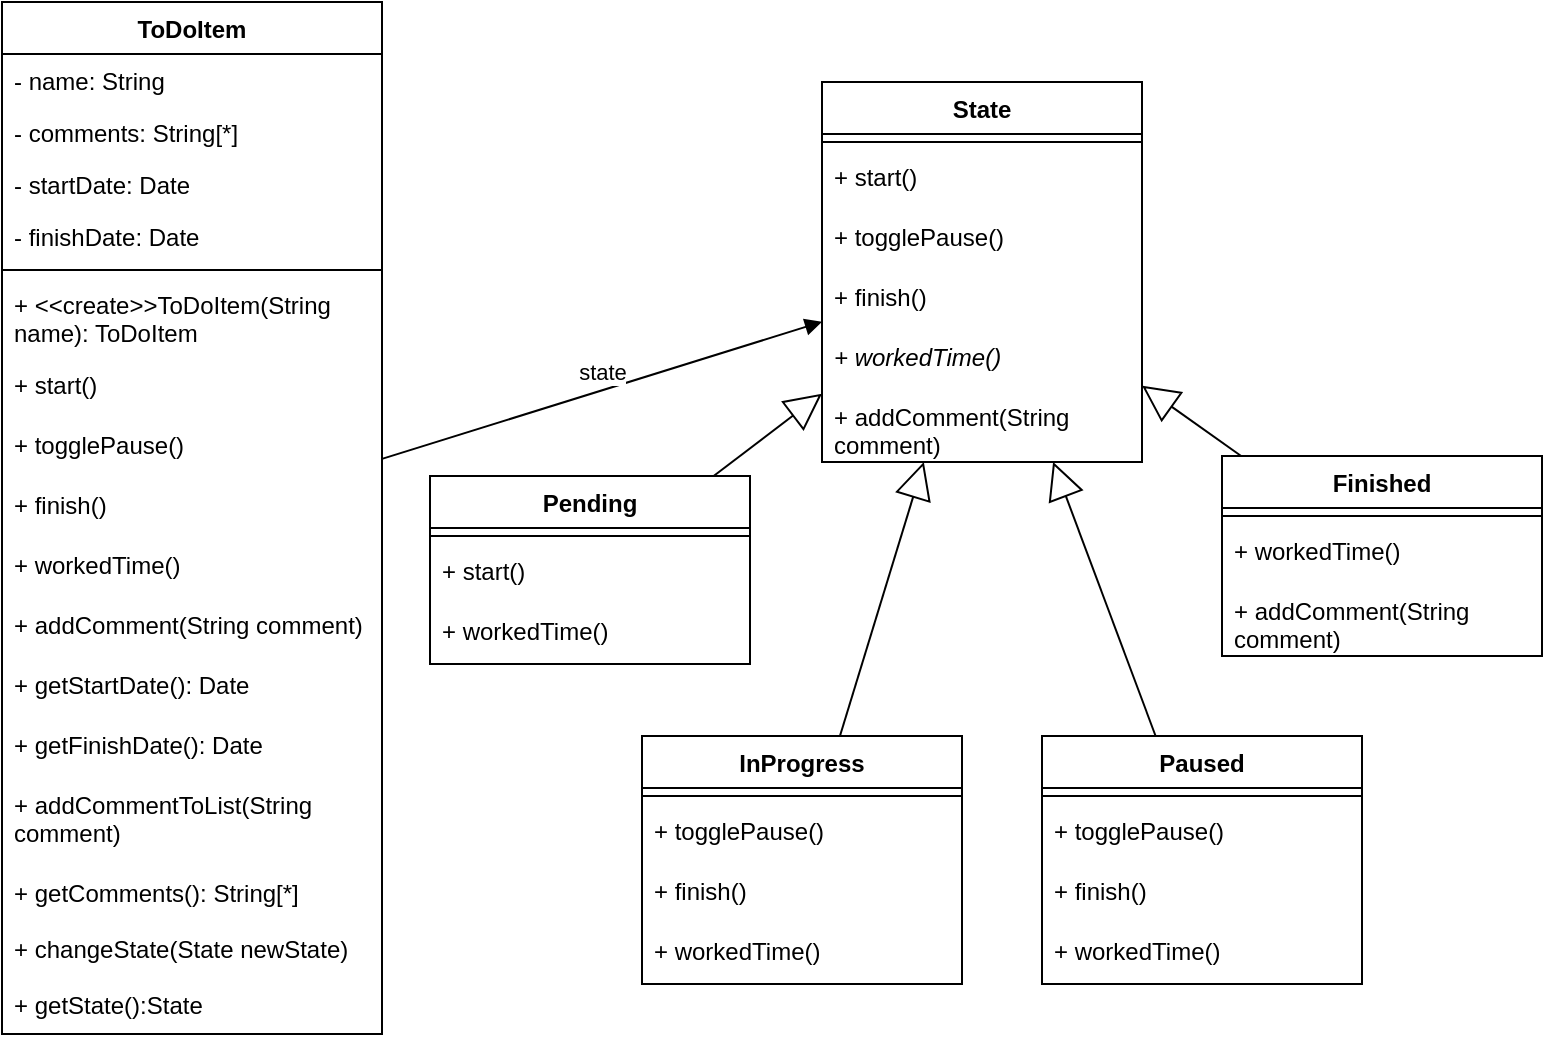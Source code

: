 <mxfile version="27.0.6">
  <diagram name="Página-1" id="-gykCJQkSSHHTdjsxvW-">
    <mxGraphModel dx="1830" dy="764" grid="1" gridSize="10" guides="1" tooltips="1" connect="1" arrows="1" fold="1" page="1" pageScale="1" pageWidth="827" pageHeight="1169" math="0" shadow="0">
      <root>
        <mxCell id="0" />
        <mxCell id="1" parent="0" />
        <mxCell id="iUoO3dWJf7c5NOuBx22D-1" value="ToDoItem" style="swimlane;fontStyle=1;align=center;verticalAlign=top;childLayout=stackLayout;horizontal=1;startSize=26;horizontalStack=0;resizeParent=1;resizeParentMax=0;resizeLast=0;collapsible=1;marginBottom=0;whiteSpace=wrap;html=1;" parent="1" vertex="1">
          <mxGeometry x="40" y="40" width="190" height="516" as="geometry" />
        </mxCell>
        <mxCell id="iUoO3dWJf7c5NOuBx22D-2" value="- name: String" style="text;strokeColor=none;fillColor=none;align=left;verticalAlign=top;spacingLeft=4;spacingRight=4;overflow=hidden;rotatable=0;points=[[0,0.5],[1,0.5]];portConstraint=eastwest;whiteSpace=wrap;html=1;" parent="iUoO3dWJf7c5NOuBx22D-1" vertex="1">
          <mxGeometry y="26" width="190" height="26" as="geometry" />
        </mxCell>
        <mxCell id="iUoO3dWJf7c5NOuBx22D-40" value="- comments: String[*]" style="text;strokeColor=none;fillColor=none;align=left;verticalAlign=top;spacingLeft=4;spacingRight=4;overflow=hidden;rotatable=0;points=[[0,0.5],[1,0.5]];portConstraint=eastwest;whiteSpace=wrap;html=1;" parent="iUoO3dWJf7c5NOuBx22D-1" vertex="1">
          <mxGeometry y="52" width="190" height="26" as="geometry" />
        </mxCell>
        <mxCell id="surhcSrtzf1Sx0BjYbSu-7" value="- startDate: Date" style="text;strokeColor=none;fillColor=none;align=left;verticalAlign=top;spacingLeft=4;spacingRight=4;overflow=hidden;rotatable=0;points=[[0,0.5],[1,0.5]];portConstraint=eastwest;whiteSpace=wrap;html=1;" vertex="1" parent="iUoO3dWJf7c5NOuBx22D-1">
          <mxGeometry y="78" width="190" height="26" as="geometry" />
        </mxCell>
        <mxCell id="surhcSrtzf1Sx0BjYbSu-8" value="- finishDate: Date" style="text;strokeColor=none;fillColor=none;align=left;verticalAlign=top;spacingLeft=4;spacingRight=4;overflow=hidden;rotatable=0;points=[[0,0.5],[1,0.5]];portConstraint=eastwest;whiteSpace=wrap;html=1;" vertex="1" parent="iUoO3dWJf7c5NOuBx22D-1">
          <mxGeometry y="104" width="190" height="26" as="geometry" />
        </mxCell>
        <mxCell id="iUoO3dWJf7c5NOuBx22D-3" value="" style="line;strokeWidth=1;fillColor=none;align=left;verticalAlign=middle;spacingTop=-1;spacingLeft=3;spacingRight=3;rotatable=0;labelPosition=right;points=[];portConstraint=eastwest;strokeColor=inherit;" parent="iUoO3dWJf7c5NOuBx22D-1" vertex="1">
          <mxGeometry y="130" width="190" height="8" as="geometry" />
        </mxCell>
        <mxCell id="iUoO3dWJf7c5NOuBx22D-4" value="+ &amp;lt;&amp;lt;create&amp;gt;&amp;gt;ToDoItem(String name): ToDoItem" style="text;strokeColor=none;fillColor=none;align=left;verticalAlign=top;spacingLeft=4;spacingRight=4;overflow=hidden;rotatable=0;points=[[0,0.5],[1,0.5]];portConstraint=eastwest;whiteSpace=wrap;html=1;" parent="iUoO3dWJf7c5NOuBx22D-1" vertex="1">
          <mxGeometry y="138" width="190" height="40" as="geometry" />
        </mxCell>
        <mxCell id="iUoO3dWJf7c5NOuBx22D-6" value="+ start()" style="text;strokeColor=none;fillColor=none;align=left;verticalAlign=top;spacingLeft=4;spacingRight=4;overflow=hidden;rotatable=0;points=[[0,0.5],[1,0.5]];portConstraint=eastwest;whiteSpace=wrap;html=1;" parent="iUoO3dWJf7c5NOuBx22D-1" vertex="1">
          <mxGeometry y="178" width="190" height="30" as="geometry" />
        </mxCell>
        <mxCell id="iUoO3dWJf7c5NOuBx22D-8" value="+ togglePause()" style="text;strokeColor=none;fillColor=none;align=left;verticalAlign=top;spacingLeft=4;spacingRight=4;overflow=hidden;rotatable=0;points=[[0,0.5],[1,0.5]];portConstraint=eastwest;whiteSpace=wrap;html=1;" parent="iUoO3dWJf7c5NOuBx22D-1" vertex="1">
          <mxGeometry y="208" width="190" height="30" as="geometry" />
        </mxCell>
        <mxCell id="iUoO3dWJf7c5NOuBx22D-9" value="+ finish()" style="text;strokeColor=none;fillColor=none;align=left;verticalAlign=top;spacingLeft=4;spacingRight=4;overflow=hidden;rotatable=0;points=[[0,0.5],[1,0.5]];portConstraint=eastwest;whiteSpace=wrap;html=1;" parent="iUoO3dWJf7c5NOuBx22D-1" vertex="1">
          <mxGeometry y="238" width="190" height="30" as="geometry" />
        </mxCell>
        <mxCell id="iUoO3dWJf7c5NOuBx22D-7" value="+ workedTime()" style="text;strokeColor=none;fillColor=none;align=left;verticalAlign=top;spacingLeft=4;spacingRight=4;overflow=hidden;rotatable=0;points=[[0,0.5],[1,0.5]];portConstraint=eastwest;whiteSpace=wrap;html=1;" parent="iUoO3dWJf7c5NOuBx22D-1" vertex="1">
          <mxGeometry y="268" width="190" height="30" as="geometry" />
        </mxCell>
        <mxCell id="surhcSrtzf1Sx0BjYbSu-5" value="+ addComment(String comment)" style="text;strokeColor=none;fillColor=none;align=left;verticalAlign=top;spacingLeft=4;spacingRight=4;overflow=hidden;rotatable=0;points=[[0,0.5],[1,0.5]];portConstraint=eastwest;whiteSpace=wrap;html=1;" vertex="1" parent="iUoO3dWJf7c5NOuBx22D-1">
          <mxGeometry y="298" width="190" height="30" as="geometry" />
        </mxCell>
        <mxCell id="iUoO3dWJf7c5NOuBx22D-10" value="+ getStartDate(): Date" style="text;strokeColor=none;fillColor=none;align=left;verticalAlign=top;spacingLeft=4;spacingRight=4;overflow=hidden;rotatable=0;points=[[0,0.5],[1,0.5]];portConstraint=eastwest;whiteSpace=wrap;html=1;" parent="iUoO3dWJf7c5NOuBx22D-1" vertex="1">
          <mxGeometry y="328" width="190" height="30" as="geometry" />
        </mxCell>
        <mxCell id="surhcSrtzf1Sx0BjYbSu-6" value="+ getFinishDate(): Date" style="text;strokeColor=none;fillColor=none;align=left;verticalAlign=top;spacingLeft=4;spacingRight=4;overflow=hidden;rotatable=0;points=[[0,0.5],[1,0.5]];portConstraint=eastwest;whiteSpace=wrap;html=1;" vertex="1" parent="iUoO3dWJf7c5NOuBx22D-1">
          <mxGeometry y="358" width="190" height="30" as="geometry" />
        </mxCell>
        <mxCell id="surhcSrtzf1Sx0BjYbSu-3" value="+ addCommentToList(String comment)" style="text;strokeColor=none;fillColor=none;align=left;verticalAlign=top;spacingLeft=4;spacingRight=4;overflow=hidden;rotatable=0;points=[[0,0.5],[1,0.5]];portConstraint=eastwest;whiteSpace=wrap;html=1;" vertex="1" parent="iUoO3dWJf7c5NOuBx22D-1">
          <mxGeometry y="388" width="190" height="44" as="geometry" />
        </mxCell>
        <mxCell id="surhcSrtzf1Sx0BjYbSu-10" value="+ getComments(): String[*]" style="text;strokeColor=none;fillColor=none;align=left;verticalAlign=top;spacingLeft=4;spacingRight=4;overflow=hidden;rotatable=0;points=[[0,0.5],[1,0.5]];portConstraint=eastwest;whiteSpace=wrap;html=1;" vertex="1" parent="iUoO3dWJf7c5NOuBx22D-1">
          <mxGeometry y="432" width="190" height="28" as="geometry" />
        </mxCell>
        <mxCell id="surhcSrtzf1Sx0BjYbSu-4" value="+ changeState(State newState)" style="text;strokeColor=none;fillColor=none;align=left;verticalAlign=top;spacingLeft=4;spacingRight=4;overflow=hidden;rotatable=0;points=[[0,0.5],[1,0.5]];portConstraint=eastwest;whiteSpace=wrap;html=1;" vertex="1" parent="iUoO3dWJf7c5NOuBx22D-1">
          <mxGeometry y="460" width="190" height="28" as="geometry" />
        </mxCell>
        <mxCell id="surhcSrtzf1Sx0BjYbSu-9" value="+ getState():State" style="text;strokeColor=none;fillColor=none;align=left;verticalAlign=top;spacingLeft=4;spacingRight=4;overflow=hidden;rotatable=0;points=[[0,0.5],[1,0.5]];portConstraint=eastwest;whiteSpace=wrap;html=1;" vertex="1" parent="iUoO3dWJf7c5NOuBx22D-1">
          <mxGeometry y="488" width="190" height="28" as="geometry" />
        </mxCell>
        <mxCell id="iUoO3dWJf7c5NOuBx22D-15" value="Pending" style="swimlane;fontStyle=1;align=center;verticalAlign=top;childLayout=stackLayout;horizontal=1;startSize=26;horizontalStack=0;resizeParent=1;resizeParentMax=0;resizeLast=0;collapsible=1;marginBottom=0;whiteSpace=wrap;html=1;" parent="1" vertex="1">
          <mxGeometry x="254" y="277" width="160" height="94" as="geometry" />
        </mxCell>
        <mxCell id="iUoO3dWJf7c5NOuBx22D-17" value="" style="line;strokeWidth=1;fillColor=none;align=left;verticalAlign=middle;spacingTop=-1;spacingLeft=3;spacingRight=3;rotatable=0;labelPosition=right;points=[];portConstraint=eastwest;strokeColor=inherit;" parent="iUoO3dWJf7c5NOuBx22D-15" vertex="1">
          <mxGeometry y="26" width="160" height="8" as="geometry" />
        </mxCell>
        <mxCell id="iUoO3dWJf7c5NOuBx22D-46" value="+ start()" style="text;strokeColor=none;fillColor=none;align=left;verticalAlign=top;spacingLeft=4;spacingRight=4;overflow=hidden;rotatable=0;points=[[0,0.5],[1,0.5]];portConstraint=eastwest;whiteSpace=wrap;html=1;" parent="iUoO3dWJf7c5NOuBx22D-15" vertex="1">
          <mxGeometry y="34" width="160" height="30" as="geometry" />
        </mxCell>
        <mxCell id="iUoO3dWJf7c5NOuBx22D-49" value="+ workedTime()" style="text;strokeColor=none;fillColor=none;align=left;verticalAlign=top;spacingLeft=4;spacingRight=4;overflow=hidden;rotatable=0;points=[[0,0.5],[1,0.5]];portConstraint=eastwest;whiteSpace=wrap;html=1;" parent="iUoO3dWJf7c5NOuBx22D-15" vertex="1">
          <mxGeometry y="64" width="160" height="30" as="geometry" />
        </mxCell>
        <mxCell id="iUoO3dWJf7c5NOuBx22D-19" value="InProgress" style="swimlane;fontStyle=1;align=center;verticalAlign=top;childLayout=stackLayout;horizontal=1;startSize=26;horizontalStack=0;resizeParent=1;resizeParentMax=0;resizeLast=0;collapsible=1;marginBottom=0;whiteSpace=wrap;html=1;" parent="1" vertex="1">
          <mxGeometry x="360" y="407" width="160" height="124" as="geometry" />
        </mxCell>
        <mxCell id="iUoO3dWJf7c5NOuBx22D-21" value="" style="line;strokeWidth=1;fillColor=none;align=left;verticalAlign=middle;spacingTop=-1;spacingLeft=3;spacingRight=3;rotatable=0;labelPosition=right;points=[];portConstraint=eastwest;strokeColor=inherit;" parent="iUoO3dWJf7c5NOuBx22D-19" vertex="1">
          <mxGeometry y="26" width="160" height="8" as="geometry" />
        </mxCell>
        <mxCell id="surhcSrtzf1Sx0BjYbSu-11" value="+ togglePause()" style="text;strokeColor=none;fillColor=none;align=left;verticalAlign=top;spacingLeft=4;spacingRight=4;overflow=hidden;rotatable=0;points=[[0,0.5],[1,0.5]];portConstraint=eastwest;whiteSpace=wrap;html=1;" vertex="1" parent="iUoO3dWJf7c5NOuBx22D-19">
          <mxGeometry y="34" width="160" height="30" as="geometry" />
        </mxCell>
        <mxCell id="iUoO3dWJf7c5NOuBx22D-58" value="+ finish()" style="text;strokeColor=none;fillColor=none;align=left;verticalAlign=top;spacingLeft=4;spacingRight=4;overflow=hidden;rotatable=0;points=[[0,0.5],[1,0.5]];portConstraint=eastwest;whiteSpace=wrap;html=1;" parent="iUoO3dWJf7c5NOuBx22D-19" vertex="1">
          <mxGeometry y="64" width="160" height="30" as="geometry" />
        </mxCell>
        <mxCell id="surhcSrtzf1Sx0BjYbSu-12" value="+ workedTime()" style="text;strokeColor=none;fillColor=none;align=left;verticalAlign=top;spacingLeft=4;spacingRight=4;overflow=hidden;rotatable=0;points=[[0,0.5],[1,0.5]];portConstraint=eastwest;whiteSpace=wrap;html=1;" vertex="1" parent="iUoO3dWJf7c5NOuBx22D-19">
          <mxGeometry y="94" width="160" height="30" as="geometry" />
        </mxCell>
        <mxCell id="iUoO3dWJf7c5NOuBx22D-23" value="Paused" style="swimlane;fontStyle=1;align=center;verticalAlign=top;childLayout=stackLayout;horizontal=1;startSize=26;horizontalStack=0;resizeParent=1;resizeParentMax=0;resizeLast=0;collapsible=1;marginBottom=0;whiteSpace=wrap;html=1;" parent="1" vertex="1">
          <mxGeometry x="560" y="407" width="160" height="124" as="geometry" />
        </mxCell>
        <mxCell id="iUoO3dWJf7c5NOuBx22D-25" value="" style="line;strokeWidth=1;fillColor=none;align=left;verticalAlign=middle;spacingTop=-1;spacingLeft=3;spacingRight=3;rotatable=0;labelPosition=right;points=[];portConstraint=eastwest;strokeColor=inherit;" parent="iUoO3dWJf7c5NOuBx22D-23" vertex="1">
          <mxGeometry y="26" width="160" height="8" as="geometry" />
        </mxCell>
        <mxCell id="iUoO3dWJf7c5NOuBx22D-62" value="+ togglePause()" style="text;strokeColor=none;fillColor=none;align=left;verticalAlign=top;spacingLeft=4;spacingRight=4;overflow=hidden;rotatable=0;points=[[0,0.5],[1,0.5]];portConstraint=eastwest;whiteSpace=wrap;html=1;" parent="iUoO3dWJf7c5NOuBx22D-23" vertex="1">
          <mxGeometry y="34" width="160" height="30" as="geometry" />
        </mxCell>
        <mxCell id="iUoO3dWJf7c5NOuBx22D-63" value="+ finish()" style="text;strokeColor=none;fillColor=none;align=left;verticalAlign=top;spacingLeft=4;spacingRight=4;overflow=hidden;rotatable=0;points=[[0,0.5],[1,0.5]];portConstraint=eastwest;whiteSpace=wrap;html=1;" parent="iUoO3dWJf7c5NOuBx22D-23" vertex="1">
          <mxGeometry y="64" width="160" height="30" as="geometry" />
        </mxCell>
        <mxCell id="surhcSrtzf1Sx0BjYbSu-13" value="+ workedTime()" style="text;strokeColor=none;fillColor=none;align=left;verticalAlign=top;spacingLeft=4;spacingRight=4;overflow=hidden;rotatable=0;points=[[0,0.5],[1,0.5]];portConstraint=eastwest;whiteSpace=wrap;html=1;" vertex="1" parent="iUoO3dWJf7c5NOuBx22D-23">
          <mxGeometry y="94" width="160" height="30" as="geometry" />
        </mxCell>
        <mxCell id="iUoO3dWJf7c5NOuBx22D-27" value="Finished" style="swimlane;fontStyle=1;align=center;verticalAlign=top;childLayout=stackLayout;horizontal=1;startSize=26;horizontalStack=0;resizeParent=1;resizeParentMax=0;resizeLast=0;collapsible=1;marginBottom=0;whiteSpace=wrap;html=1;" parent="1" vertex="1">
          <mxGeometry x="650" y="267" width="160" height="100" as="geometry" />
        </mxCell>
        <mxCell id="iUoO3dWJf7c5NOuBx22D-29" value="" style="line;strokeWidth=1;fillColor=none;align=left;verticalAlign=middle;spacingTop=-1;spacingLeft=3;spacingRight=3;rotatable=0;labelPosition=right;points=[];portConstraint=eastwest;strokeColor=inherit;" parent="iUoO3dWJf7c5NOuBx22D-27" vertex="1">
          <mxGeometry y="26" width="160" height="8" as="geometry" />
        </mxCell>
        <mxCell id="iUoO3dWJf7c5NOuBx22D-68" value="+ workedTime()" style="text;strokeColor=none;fillColor=none;align=left;verticalAlign=top;spacingLeft=4;spacingRight=4;overflow=hidden;rotatable=0;points=[[0,0.5],[1,0.5]];portConstraint=eastwest;whiteSpace=wrap;html=1;" parent="iUoO3dWJf7c5NOuBx22D-27" vertex="1">
          <mxGeometry y="34" width="160" height="30" as="geometry" />
        </mxCell>
        <mxCell id="surhcSrtzf1Sx0BjYbSu-2" value="+ addComment(String comment)" style="text;strokeColor=none;fillColor=none;align=left;verticalAlign=top;spacingLeft=4;spacingRight=4;overflow=hidden;rotatable=0;points=[[0,0.5],[1,0.5]];portConstraint=eastwest;whiteSpace=wrap;html=1;" vertex="1" parent="iUoO3dWJf7c5NOuBx22D-27">
          <mxGeometry y="64" width="160" height="36" as="geometry" />
        </mxCell>
        <mxCell id="iUoO3dWJf7c5NOuBx22D-31" value="State" style="swimlane;fontStyle=1;align=center;verticalAlign=top;childLayout=stackLayout;horizontal=1;startSize=26;horizontalStack=0;resizeParent=1;resizeParentMax=0;resizeLast=0;collapsible=1;marginBottom=0;whiteSpace=wrap;html=1;" parent="1" vertex="1">
          <mxGeometry x="450" y="80" width="160" height="190" as="geometry" />
        </mxCell>
        <mxCell id="iUoO3dWJf7c5NOuBx22D-33" value="" style="line;strokeWidth=1;fillColor=none;align=left;verticalAlign=middle;spacingTop=-1;spacingLeft=3;spacingRight=3;rotatable=0;labelPosition=right;points=[];portConstraint=eastwest;strokeColor=inherit;" parent="iUoO3dWJf7c5NOuBx22D-31" vertex="1">
          <mxGeometry y="26" width="160" height="8" as="geometry" />
        </mxCell>
        <mxCell id="iUoO3dWJf7c5NOuBx22D-41" value="+ start()" style="text;strokeColor=none;fillColor=none;align=left;verticalAlign=top;spacingLeft=4;spacingRight=4;overflow=hidden;rotatable=0;points=[[0,0.5],[1,0.5]];portConstraint=eastwest;whiteSpace=wrap;html=1;" parent="iUoO3dWJf7c5NOuBx22D-31" vertex="1">
          <mxGeometry y="34" width="160" height="30" as="geometry" />
        </mxCell>
        <mxCell id="iUoO3dWJf7c5NOuBx22D-42" value="+ togglePause()" style="text;strokeColor=none;fillColor=none;align=left;verticalAlign=top;spacingLeft=4;spacingRight=4;overflow=hidden;rotatable=0;points=[[0,0.5],[1,0.5]];portConstraint=eastwest;whiteSpace=wrap;html=1;" parent="iUoO3dWJf7c5NOuBx22D-31" vertex="1">
          <mxGeometry y="64" width="160" height="30" as="geometry" />
        </mxCell>
        <mxCell id="iUoO3dWJf7c5NOuBx22D-43" value="+ finish()" style="text;strokeColor=none;fillColor=none;align=left;verticalAlign=top;spacingLeft=4;spacingRight=4;overflow=hidden;rotatable=0;points=[[0,0.5],[1,0.5]];portConstraint=eastwest;whiteSpace=wrap;html=1;" parent="iUoO3dWJf7c5NOuBx22D-31" vertex="1">
          <mxGeometry y="94" width="160" height="30" as="geometry" />
        </mxCell>
        <mxCell id="iUoO3dWJf7c5NOuBx22D-44" value="+ workedTime()" style="text;strokeColor=none;fillColor=none;align=left;verticalAlign=top;spacingLeft=4;spacingRight=4;overflow=hidden;rotatable=0;points=[[0,0.5],[1,0.5]];portConstraint=eastwest;whiteSpace=wrap;html=1;fontStyle=2" parent="iUoO3dWJf7c5NOuBx22D-31" vertex="1">
          <mxGeometry y="124" width="160" height="30" as="geometry" />
        </mxCell>
        <mxCell id="surhcSrtzf1Sx0BjYbSu-1" value="+ addComment(String comment)" style="text;strokeColor=none;fillColor=none;align=left;verticalAlign=top;spacingLeft=4;spacingRight=4;overflow=hidden;rotatable=0;points=[[0,0.5],[1,0.5]];portConstraint=eastwest;whiteSpace=wrap;html=1;" vertex="1" parent="iUoO3dWJf7c5NOuBx22D-31">
          <mxGeometry y="154" width="160" height="36" as="geometry" />
        </mxCell>
        <mxCell id="iUoO3dWJf7c5NOuBx22D-35" value="state" style="html=1;verticalAlign=bottom;endArrow=block;curved=0;rounded=0;" parent="1" source="iUoO3dWJf7c5NOuBx22D-1" target="iUoO3dWJf7c5NOuBx22D-31" edge="1">
          <mxGeometry width="80" relative="1" as="geometry">
            <mxPoint x="370" y="180" as="sourcePoint" />
            <mxPoint x="450" y="180" as="targetPoint" />
          </mxGeometry>
        </mxCell>
        <mxCell id="iUoO3dWJf7c5NOuBx22D-36" value="" style="endArrow=block;endSize=16;endFill=0;html=1;rounded=0;" parent="1" source="iUoO3dWJf7c5NOuBx22D-15" target="iUoO3dWJf7c5NOuBx22D-31" edge="1">
          <mxGeometry width="160" relative="1" as="geometry">
            <mxPoint x="55" y="467" as="sourcePoint" />
            <mxPoint x="215" y="467" as="targetPoint" />
          </mxGeometry>
        </mxCell>
        <mxCell id="iUoO3dWJf7c5NOuBx22D-37" value="" style="endArrow=block;endSize=16;endFill=0;html=1;rounded=0;" parent="1" source="iUoO3dWJf7c5NOuBx22D-27" target="iUoO3dWJf7c5NOuBx22D-31" edge="1">
          <mxGeometry width="160" relative="1" as="geometry">
            <mxPoint x="65" y="477" as="sourcePoint" />
            <mxPoint x="225" y="477" as="targetPoint" />
          </mxGeometry>
        </mxCell>
        <mxCell id="iUoO3dWJf7c5NOuBx22D-38" value="" style="endArrow=block;endSize=16;endFill=0;html=1;rounded=0;" parent="1" source="iUoO3dWJf7c5NOuBx22D-23" target="iUoO3dWJf7c5NOuBx22D-31" edge="1">
          <mxGeometry width="160" relative="1" as="geometry">
            <mxPoint x="75" y="487" as="sourcePoint" />
            <mxPoint x="235" y="487" as="targetPoint" />
          </mxGeometry>
        </mxCell>
        <mxCell id="iUoO3dWJf7c5NOuBx22D-39" value="" style="endArrow=block;endSize=16;endFill=0;html=1;rounded=0;" parent="1" source="iUoO3dWJf7c5NOuBx22D-19" target="iUoO3dWJf7c5NOuBx22D-31" edge="1">
          <mxGeometry width="160" relative="1" as="geometry">
            <mxPoint x="85" y="497" as="sourcePoint" />
            <mxPoint x="245" y="497" as="targetPoint" />
          </mxGeometry>
        </mxCell>
      </root>
    </mxGraphModel>
  </diagram>
</mxfile>
